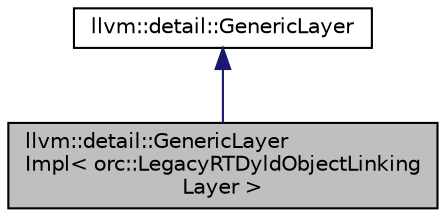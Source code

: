 digraph "llvm::detail::GenericLayerImpl&lt; orc::LegacyRTDyldObjectLinkingLayer &gt;"
{
 // LATEX_PDF_SIZE
  bgcolor="transparent";
  edge [fontname="Helvetica",fontsize="10",labelfontname="Helvetica",labelfontsize="10"];
  node [fontname="Helvetica",fontsize="10",shape="box"];
  Node1 [label="llvm::detail::GenericLayer\lImpl\< orc::LegacyRTDyldObjectLinking\lLayer \>",height=0.2,width=0.4,color="black", fillcolor="grey75", style="filled", fontcolor="black",tooltip=" "];
  Node2 -> Node1 [dir="back",color="midnightblue",fontsize="10",style="solid",fontname="Helvetica"];
  Node2 [label="llvm::detail::GenericLayer",height=0.2,width=0.4,color="black",URL="$classllvm_1_1detail_1_1GenericLayer.html",tooltip=" "];
}
